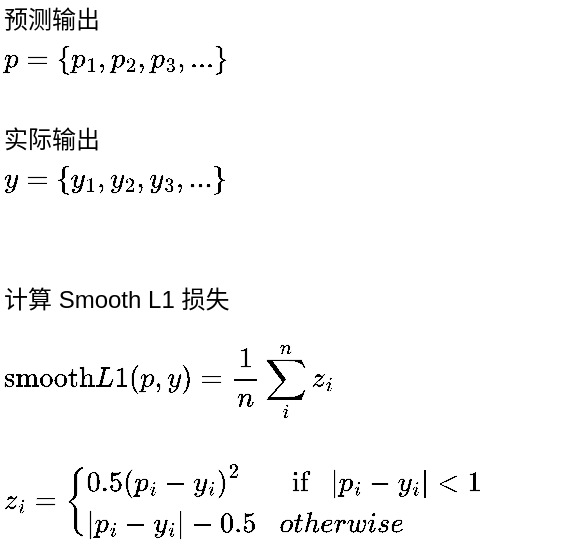 <mxfile version="13.6.2" type="device"><diagram id="u43LWbix5YWNm_lyK40-" name="Page-1"><mxGraphModel dx="1102" dy="783" grid="1" gridSize="10" guides="1" tooltips="1" connect="1" arrows="1" fold="1" page="1" pageScale="1" pageWidth="827" pageHeight="1169" math="1" shadow="0"><root><mxCell id="0"/><mxCell id="1" parent="0"/><mxCell id="6tDKf8Xp4yVGQ6IYVo_0-2" value="`p = {p_1, p_2, p_3, ...}`" style="text;html=1;strokeColor=none;fillColor=none;align=left;verticalAlign=middle;whiteSpace=wrap;rounded=0;" vertex="1" parent="1"><mxGeometry x="70" y="90" width="180" height="20" as="geometry"/></mxCell><mxCell id="6tDKf8Xp4yVGQ6IYVo_0-5" value="预测输出" style="text;html=1;strokeColor=none;fillColor=none;align=left;verticalAlign=middle;whiteSpace=wrap;rounded=0;" vertex="1" parent="1"><mxGeometry x="70" y="70" width="90" height="20" as="geometry"/></mxCell><mxCell id="6tDKf8Xp4yVGQ6IYVo_0-7" value="`y = {y_1, y_2, y_3, ...}`" style="text;html=1;strokeColor=none;fillColor=none;align=left;verticalAlign=middle;whiteSpace=wrap;rounded=0;" vertex="1" parent="1"><mxGeometry x="70" y="150" width="180" height="20" as="geometry"/></mxCell><mxCell id="6tDKf8Xp4yVGQ6IYVo_0-8" value="实际输出" style="text;html=1;strokeColor=none;fillColor=none;align=left;verticalAlign=middle;whiteSpace=wrap;rounded=0;" vertex="1" parent="1"><mxGeometry x="70" y="130" width="90" height="20" as="geometry"/></mxCell><mxCell id="6tDKf8Xp4yVGQ6IYVo_0-9" value="计算 Smooth L1 损失" style="text;html=1;strokeColor=none;fillColor=none;align=left;verticalAlign=middle;whiteSpace=wrap;rounded=0;" vertex="1" parent="1"><mxGeometry x="70" y="210" width="150" height="20" as="geometry"/></mxCell><mxCell id="6tDKf8Xp4yVGQ6IYVo_0-10" value="`&quot;smooth&quot;L1(p, y) = 1/n sum_i^n z_i`" style="text;html=1;strokeColor=none;fillColor=none;align=left;verticalAlign=middle;whiteSpace=wrap;rounded=0;" vertex="1" parent="1"><mxGeometry x="70" y="240" width="220" height="40" as="geometry"/></mxCell><mxCell id="6tDKf8Xp4yVGQ6IYVo_0-12" value="`z_i = {(0.5(p_i - y_i)^2, if |p_i - y_i| &amp;lt; 1), (|p_i - y_i| - 0.5, otherwise):} `" style="text;html=1;strokeColor=none;fillColor=none;align=left;verticalAlign=middle;whiteSpace=wrap;rounded=0;" vertex="1" parent="1"><mxGeometry x="70" y="300" width="280" height="40" as="geometry"/></mxCell></root></mxGraphModel></diagram></mxfile>